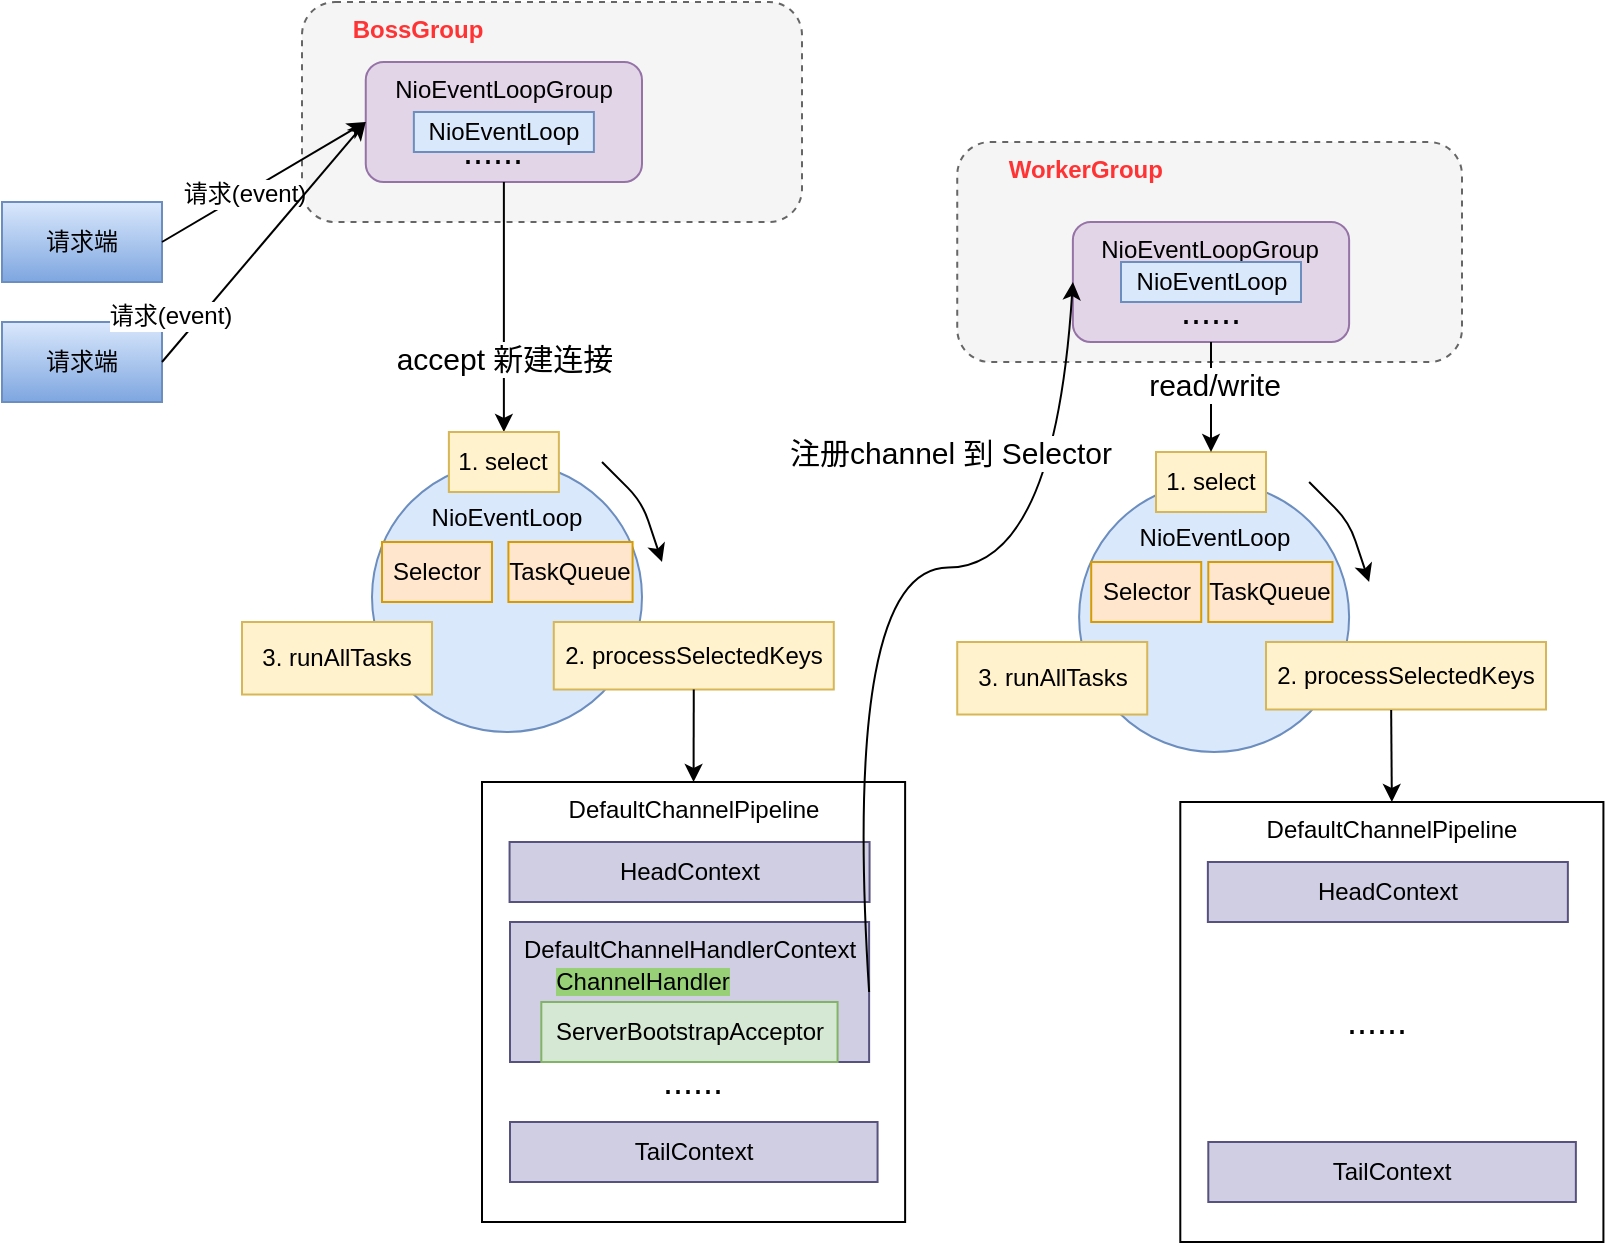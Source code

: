 <mxfile version="15.3.7" type="device"><diagram id="g2mtdsYEgcs9JWB7zgiM" name="Page-1"><mxGraphModel dx="946" dy="-543" grid="1" gridSize="10" guides="1" tooltips="1" connect="1" arrows="1" fold="1" page="1" pageScale="1" pageWidth="850" pageHeight="1100" math="0" shadow="0"><root><mxCell id="0"/><mxCell id="1" parent="0"/><mxCell id="olm5wSNEsJc9r0WwJ6Rd-87" value="DefaultChannelPipeline" style="rounded=0;whiteSpace=wrap;html=1;verticalAlign=top;" parent="1" vertex="1"><mxGeometry x="280" y="1600" width="211.56" height="220" as="geometry"/></mxCell><mxCell id="olm5wSNEsJc9r0WwJ6Rd-88" value="&lt;br&gt;NioEventLoop" style="ellipse;whiteSpace=wrap;html=1;aspect=fixed;verticalAlign=top;fillColor=#dae8fc;strokeColor=#6c8ebf;" parent="1" vertex="1"><mxGeometry x="578.56" y="1450" width="135" height="135" as="geometry"/></mxCell><mxCell id="olm5wSNEsJc9r0WwJ6Rd-115" value="&lt;b&gt;&lt;font color=&quot;#ff3333&quot;&gt;&amp;nbsp; &amp;nbsp; &amp;nbsp; &amp;nbsp;WorkerGroup&lt;/font&gt;&lt;/b&gt;" style="rounded=1;whiteSpace=wrap;html=1;verticalAlign=top;align=left;dashed=1;fillColor=#f5f5f5;strokeColor=#666666;fontColor=#333333;" parent="1" vertex="1"><mxGeometry x="517.62" y="1280" width="252.38" height="110" as="geometry"/></mxCell><mxCell id="olm5wSNEsJc9r0WwJ6Rd-97" value="DefaultChannelHandlerContext" style="rounded=0;whiteSpace=wrap;html=1;verticalAlign=top;fillColor=#d0cee2;strokeColor=#56517e;" parent="1" vertex="1"><mxGeometry x="294.0" y="1670" width="179.56" height="70" as="geometry"/></mxCell><mxCell id="olm5wSNEsJc9r0WwJ6Rd-72" value="&lt;br&gt;NioEventLoop" style="ellipse;whiteSpace=wrap;html=1;aspect=fixed;verticalAlign=top;fillColor=#dae8fc;strokeColor=#6c8ebf;" parent="1" vertex="1"><mxGeometry x="225" y="1440" width="135" height="135" as="geometry"/></mxCell><mxCell id="olm5wSNEsJc9r0WwJ6Rd-5" value="&lt;b&gt;&lt;font color=&quot;#ff3333&quot;&gt;&amp;nbsp; &amp;nbsp; &amp;nbsp; &amp;nbsp;BossGroup&lt;/font&gt;&lt;/b&gt;" style="rounded=1;whiteSpace=wrap;html=1;verticalAlign=top;align=left;dashed=1;fillColor=#f5f5f5;strokeColor=#666666;fontColor=#333333;" parent="1" vertex="1"><mxGeometry x="190" y="1210" width="250" height="110" as="geometry"/></mxCell><mxCell id="olm5wSNEsJc9r0WwJ6Rd-6" value="NioEventLoopGroup" style="rounded=1;whiteSpace=wrap;html=1;verticalAlign=top;fillColor=#e1d5e7;strokeColor=#9673a6;" parent="1" vertex="1"><mxGeometry x="221.88" y="1240" width="138.12" height="60" as="geometry"/></mxCell><mxCell id="olm5wSNEsJc9r0WwJ6Rd-7" value="请求端" style="rounded=0;whiteSpace=wrap;html=1;fillColor=#dae8fc;strokeColor=#6c8ebf;gradientColor=#7ea6e0;" parent="1" vertex="1"><mxGeometry x="40" y="1310" width="80" height="40" as="geometry"/></mxCell><mxCell id="olm5wSNEsJc9r0WwJ6Rd-8" value="请求端" style="rounded=0;whiteSpace=wrap;html=1;fillColor=#dae8fc;strokeColor=#6c8ebf;gradientColor=#7ea6e0;" parent="1" vertex="1"><mxGeometry x="40" y="1370" width="80" height="40" as="geometry"/></mxCell><mxCell id="olm5wSNEsJc9r0WwJ6Rd-9" value="TaskQueue" style="rounded=0;whiteSpace=wrap;html=1;fillColor=#ffe6cc;strokeColor=#d79b00;" parent="1" vertex="1"><mxGeometry x="293.21" y="1480" width="62.07" height="30" as="geometry"/></mxCell><mxCell id="olm5wSNEsJc9r0WwJ6Rd-14" value="" style="endArrow=classic;html=1;exitX=1;exitY=0.5;exitDx=0;exitDy=0;entryX=0;entryY=0.5;entryDx=0;entryDy=0;" parent="1" source="olm5wSNEsJc9r0WwJ6Rd-7" target="olm5wSNEsJc9r0WwJ6Rd-6" edge="1"><mxGeometry width="50" height="50" relative="1" as="geometry"><mxPoint x="510" y="1480" as="sourcePoint"/><mxPoint x="560" y="1430" as="targetPoint"/></mxGeometry></mxCell><mxCell id="olm5wSNEsJc9r0WwJ6Rd-15" value="请求(event)" style="text;html=1;align=center;verticalAlign=middle;resizable=0;points=[];labelBackgroundColor=#ffffff;" parent="olm5wSNEsJc9r0WwJ6Rd-14" vertex="1" connectable="0"><mxGeometry x="-0.2" relative="1" as="geometry"><mxPoint as="offset"/></mxGeometry></mxCell><mxCell id="olm5wSNEsJc9r0WwJ6Rd-16" value="" style="endArrow=classic;html=1;exitX=1;exitY=0.5;exitDx=0;exitDy=0;entryX=0;entryY=0.5;entryDx=0;entryDy=0;" parent="1" source="olm5wSNEsJc9r0WwJ6Rd-8" target="olm5wSNEsJc9r0WwJ6Rd-6" edge="1"><mxGeometry width="50" height="50" relative="1" as="geometry"><mxPoint x="510" y="1480" as="sourcePoint"/><mxPoint x="560" y="1430" as="targetPoint"/></mxGeometry></mxCell><mxCell id="olm5wSNEsJc9r0WwJ6Rd-17" value="请求(event)" style="text;html=1;align=center;verticalAlign=middle;resizable=0;points=[];labelBackgroundColor=#ffffff;" parent="olm5wSNEsJc9r0WwJ6Rd-16" vertex="1" connectable="0"><mxGeometry x="-0.292" y="2" relative="1" as="geometry"><mxPoint x="-30.17" y="20.51" as="offset"/></mxGeometry></mxCell><mxCell id="olm5wSNEsJc9r0WwJ6Rd-18" value="" style="endArrow=classic;html=1;exitX=0.5;exitY=1;exitDx=0;exitDy=0;entryX=0.5;entryY=0;entryDx=0;entryDy=0;" parent="1" source="olm5wSNEsJc9r0WwJ6Rd-6" target="olm5wSNEsJc9r0WwJ6Rd-35" edge="1"><mxGeometry width="50" height="50" relative="1" as="geometry"><mxPoint x="505.43" y="1440" as="sourcePoint"/><mxPoint x="291" y="1420" as="targetPoint"/></mxGeometry></mxCell><mxCell id="olm5wSNEsJc9r0WwJ6Rd-19" value="accept 新建连接" style="text;html=1;align=center;verticalAlign=middle;resizable=0;points=[];labelBackgroundColor=#ffffff;fontSize=15;" parent="olm5wSNEsJc9r0WwJ6Rd-18" vertex="1" connectable="0"><mxGeometry x="-0.099" y="3" relative="1" as="geometry"><mxPoint x="-3.03" y="31" as="offset"/></mxGeometry></mxCell><mxCell id="olm5wSNEsJc9r0WwJ6Rd-23" value="Selector" style="rounded=0;whiteSpace=wrap;html=1;fillColor=#ffe6cc;strokeColor=#d79b00;" parent="1" vertex="1"><mxGeometry x="230" y="1480" width="55" height="30" as="geometry"/></mxCell><mxCell id="olm5wSNEsJc9r0WwJ6Rd-35" value="1. select" style="rounded=0;whiteSpace=wrap;html=1;fillColor=#fff2cc;strokeColor=#d6b656;" parent="1" vertex="1"><mxGeometry x="263.44" y="1425" width="55" height="30" as="geometry"/></mxCell><mxCell id="olm5wSNEsJc9r0WwJ6Rd-73" value="2. processSelectedKeys" style="rounded=0;whiteSpace=wrap;html=1;fillColor=#fff2cc;strokeColor=#d6b656;" parent="1" vertex="1"><mxGeometry x="315.89" y="1520" width="140" height="33.75" as="geometry"/></mxCell><mxCell id="olm5wSNEsJc9r0WwJ6Rd-75" value="3. runAllTasks" style="rounded=0;whiteSpace=wrap;html=1;fillColor=#fff2cc;strokeColor=#d6b656;" parent="1" vertex="1"><mxGeometry x="160" y="1520" width="95" height="36.25" as="geometry"/></mxCell><mxCell id="olm5wSNEsJc9r0WwJ6Rd-76" value="" style="endArrow=classic;html=1;" parent="1" edge="1"><mxGeometry width="50" height="50" relative="1" as="geometry"><mxPoint x="340" y="1440" as="sourcePoint"/><mxPoint x="370" y="1490" as="targetPoint"/><Array as="points"><mxPoint x="360" y="1460"/></Array></mxGeometry></mxCell><mxCell id="olm5wSNEsJc9r0WwJ6Rd-83" value="NioEventLoopGroup" style="rounded=1;whiteSpace=wrap;html=1;verticalAlign=top;fillColor=#e1d5e7;strokeColor=#9673a6;" parent="1" vertex="1"><mxGeometry x="575.44" y="1320" width="138.12" height="60" as="geometry"/></mxCell><mxCell id="olm5wSNEsJc9r0WwJ6Rd-84" value="TaskQueue" style="rounded=0;whiteSpace=wrap;html=1;fillColor=#ffe6cc;strokeColor=#d79b00;" parent="1" vertex="1"><mxGeometry x="643.15" y="1490" width="62.07" height="30" as="geometry"/></mxCell><mxCell id="olm5wSNEsJc9r0WwJ6Rd-85" value="Selector" style="rounded=0;whiteSpace=wrap;html=1;fillColor=#ffe6cc;strokeColor=#d79b00;" parent="1" vertex="1"><mxGeometry x="584.61" y="1490" width="55" height="30" as="geometry"/></mxCell><mxCell id="olm5wSNEsJc9r0WwJ6Rd-86" value="" style="endArrow=classic;html=1;exitX=0.5;exitY=1;exitDx=0;exitDy=0;entryX=0.5;entryY=0;entryDx=0;entryDy=0;" parent="1" source="olm5wSNEsJc9r0WwJ6Rd-73" target="olm5wSNEsJc9r0WwJ6Rd-87" edge="1"><mxGeometry width="50" height="50" relative="1" as="geometry"><mxPoint x="700" y="1550" as="sourcePoint"/><mxPoint x="380" y="1590" as="targetPoint"/></mxGeometry></mxCell><mxCell id="olm5wSNEsJc9r0WwJ6Rd-89" value="1. select" style="rounded=0;whiteSpace=wrap;html=1;fillColor=#fff2cc;strokeColor=#d6b656;" parent="1" vertex="1"><mxGeometry x="617" y="1435" width="55" height="30" as="geometry"/></mxCell><mxCell id="olm5wSNEsJc9r0WwJ6Rd-90" value="2. processSelectedKeys" style="rounded=0;whiteSpace=wrap;html=1;fillColor=#fff2cc;strokeColor=#d6b656;" parent="1" vertex="1"><mxGeometry x="672" y="1530" width="140" height="33.75" as="geometry"/></mxCell><mxCell id="olm5wSNEsJc9r0WwJ6Rd-91" value="3. runAllTasks" style="rounded=0;whiteSpace=wrap;html=1;fillColor=#fff2cc;strokeColor=#d6b656;" parent="1" vertex="1"><mxGeometry x="517.62" y="1530" width="95" height="36.25" as="geometry"/></mxCell><mxCell id="olm5wSNEsJc9r0WwJ6Rd-92" value="" style="endArrow=classic;html=1;" parent="1" edge="1"><mxGeometry width="50" height="50" relative="1" as="geometry"><mxPoint x="693.56" y="1450" as="sourcePoint"/><mxPoint x="723.56" y="1500" as="targetPoint"/><Array as="points"><mxPoint x="713.56" y="1470"/></Array></mxGeometry></mxCell><mxCell id="olm5wSNEsJc9r0WwJ6Rd-93" value="" style="endArrow=classic;html=1;exitX=0.447;exitY=1.007;exitDx=0;exitDy=0;exitPerimeter=0;entryX=0.5;entryY=0;entryDx=0;entryDy=0;" parent="1" source="olm5wSNEsJc9r0WwJ6Rd-90" target="olm5wSNEsJc9r0WwJ6Rd-108" edge="1"><mxGeometry width="50" height="50" relative="1" as="geometry"><mxPoint x="1053.56" y="1560" as="sourcePoint"/><mxPoint x="733.56" y="1600" as="targetPoint"/></mxGeometry></mxCell><mxCell id="olm5wSNEsJc9r0WwJ6Rd-94" value="HeadContext" style="rounded=0;whiteSpace=wrap;html=1;fillColor=#d0cee2;strokeColor=#56517e;" parent="1" vertex="1"><mxGeometry x="293.78" y="1630" width="180" height="30" as="geometry"/></mxCell><mxCell id="olm5wSNEsJc9r0WwJ6Rd-95" value="ServerBootstrapAcceptor" style="rounded=0;whiteSpace=wrap;html=1;fillColor=#d5e8d4;strokeColor=#82b366;" parent="1" vertex="1"><mxGeometry x="309.66" y="1710" width="148.12" height="30" as="geometry"/></mxCell><mxCell id="olm5wSNEsJc9r0WwJ6Rd-96" value="TailContext" style="rounded=0;whiteSpace=wrap;html=1;fillColor=#d0cee2;strokeColor=#56517e;" parent="1" vertex="1"><mxGeometry x="294.0" y="1770" width="183.78" height="30" as="geometry"/></mxCell><mxCell id="olm5wSNEsJc9r0WwJ6Rd-98" value="&lt;font style=&quot;background-color: rgb(151 , 208 , 119)&quot;&gt;ChannelHandler&lt;/font&gt;" style="text;html=1;align=center;verticalAlign=middle;resizable=0;points=[];autosize=1;" parent="1" vertex="1"><mxGeometry x="309.66" y="1690" width="100" height="20" as="geometry"/></mxCell><mxCell id="olm5wSNEsJc9r0WwJ6Rd-99" value="......" style="text;html=1;align=center;verticalAlign=middle;resizable=0;points=[];autosize=1;fontSize=18;" parent="1" vertex="1"><mxGeometry x="259.66" y="1270" width="50" height="30" as="geometry"/></mxCell><mxCell id="olm5wSNEsJc9r0WwJ6Rd-103" value="" style="curved=1;endArrow=classic;html=1;fontSize=15;entryX=0;entryY=0.5;entryDx=0;entryDy=0;exitX=1;exitY=0.5;exitDx=0;exitDy=0;" parent="1" source="olm5wSNEsJc9r0WwJ6Rd-97" target="olm5wSNEsJc9r0WwJ6Rd-83" edge="1"><mxGeometry width="50" height="50" relative="1" as="geometry"><mxPoint x="566.22" y="1542.5" as="sourcePoint"/><mxPoint x="616.22" y="1492.5" as="targetPoint"/><Array as="points"><mxPoint x="460" y="1493"/><mxPoint x="566.22" y="1492.5"/></Array></mxGeometry></mxCell><mxCell id="olm5wSNEsJc9r0WwJ6Rd-104" value="注册channel 到 Selector" style="edgeLabel;html=1;align=center;verticalAlign=middle;resizable=0;points=[];fontSize=15;" parent="olm5wSNEsJc9r0WwJ6Rd-103" vertex="1" connectable="0"><mxGeometry x="0.578" y="-1" relative="1" as="geometry"><mxPoint x="-56.59" y="-12.31" as="offset"/></mxGeometry></mxCell><mxCell id="olm5wSNEsJc9r0WwJ6Rd-106" value="" style="endArrow=classic;html=1;fontSize=15;exitX=0.5;exitY=1;exitDx=0;exitDy=0;entryX=0.5;entryY=0;entryDx=0;entryDy=0;" parent="1" source="olm5wSNEsJc9r0WwJ6Rd-83" target="olm5wSNEsJc9r0WwJ6Rd-89" edge="1"><mxGeometry width="50" height="50" relative="1" as="geometry"><mxPoint x="750.71" y="1580" as="sourcePoint"/><mxPoint x="800.71" y="1530" as="targetPoint"/></mxGeometry></mxCell><mxCell id="olm5wSNEsJc9r0WwJ6Rd-107" value="read/write" style="edgeLabel;html=1;align=center;verticalAlign=middle;resizable=0;points=[];fontSize=15;" parent="olm5wSNEsJc9r0WwJ6Rd-106" vertex="1" connectable="0"><mxGeometry x="-0.367" y="1" relative="1" as="geometry"><mxPoint x="0.56" y="3" as="offset"/></mxGeometry></mxCell><mxCell id="olm5wSNEsJc9r0WwJ6Rd-108" value="DefaultChannelPipeline" style="rounded=0;whiteSpace=wrap;html=1;verticalAlign=top;" parent="1" vertex="1"><mxGeometry x="629.15" y="1610" width="211.56" height="220" as="geometry"/></mxCell><mxCell id="olm5wSNEsJc9r0WwJ6Rd-110" value="HeadContext" style="rounded=0;whiteSpace=wrap;html=1;fillColor=#d0cee2;strokeColor=#56517e;" parent="1" vertex="1"><mxGeometry x="642.93" y="1640" width="180" height="30" as="geometry"/></mxCell><mxCell id="olm5wSNEsJc9r0WwJ6Rd-112" value="TailContext" style="rounded=0;whiteSpace=wrap;html=1;fillColor=#d0cee2;strokeColor=#56517e;" parent="1" vertex="1"><mxGeometry x="643.15" y="1780" width="183.78" height="30" as="geometry"/></mxCell><mxCell id="olm5wSNEsJc9r0WwJ6Rd-114" value="......" style="text;html=1;align=center;verticalAlign=middle;resizable=0;points=[];autosize=1;fontSize=18;" parent="1" vertex="1"><mxGeometry x="701.68" y="1705" width="50" height="30" as="geometry"/></mxCell><mxCell id="RLIUGgiMrNM2LjDt8Snq-2" value="NioEventLoop" style="rounded=0;whiteSpace=wrap;html=1;fillColor=#dae8fc;strokeColor=#6c8ebf;" parent="1" vertex="1"><mxGeometry x="245.94" y="1265" width="90" height="20" as="geometry"/></mxCell><mxCell id="RLIUGgiMrNM2LjDt8Snq-3" value="NioEventLoop" style="rounded=0;whiteSpace=wrap;html=1;fillColor=#dae8fc;strokeColor=#6c8ebf;" parent="1" vertex="1"><mxGeometry x="599.5" y="1340" width="90" height="20" as="geometry"/></mxCell><mxCell id="RLIUGgiMrNM2LjDt8Snq-5" value="......" style="text;html=1;align=center;verticalAlign=middle;resizable=0;points=[];autosize=1;fontSize=18;" parent="1" vertex="1"><mxGeometry x="359.66" y="1735" width="50" height="30" as="geometry"/></mxCell><mxCell id="RLIUGgiMrNM2LjDt8Snq-6" value="......" style="text;html=1;align=center;verticalAlign=middle;resizable=0;points=[];autosize=1;fontSize=18;" parent="1" vertex="1"><mxGeometry x="618.81" y="1350" width="50" height="30" as="geometry"/></mxCell></root></mxGraphModel></diagram></mxfile>